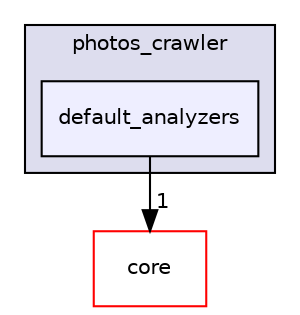 digraph "src/photos_crawler/default_analyzers" {
  compound=true
  node [ fontsize="10", fontname="Helvetica"];
  edge [ labelfontsize="10", labelfontname="Helvetica"];
  subgraph clusterdir_cd4256b70439b2dfe0a5064303101a2f {
    graph [ bgcolor="#ddddee", pencolor="black", label="photos_crawler" fontname="Helvetica", fontsize="10", URL="dir_cd4256b70439b2dfe0a5064303101a2f.html"]
  dir_a4daa968ded54f637a9a9549bb561c0e [shape=box, label="default_analyzers", style="filled", fillcolor="#eeeeff", pencolor="black", URL="dir_a4daa968ded54f637a9a9549bb561c0e.html"];
  }
  dir_aebb8dcc11953d78e620bbef0b9e2183 [shape=box label="core" fillcolor="white" style="filled" color="red" URL="dir_aebb8dcc11953d78e620bbef0b9e2183.html"];
  dir_a4daa968ded54f637a9a9549bb561c0e->dir_aebb8dcc11953d78e620bbef0b9e2183 [headlabel="1", labeldistance=1.5 headhref="dir_000041_000001.html"];
}
